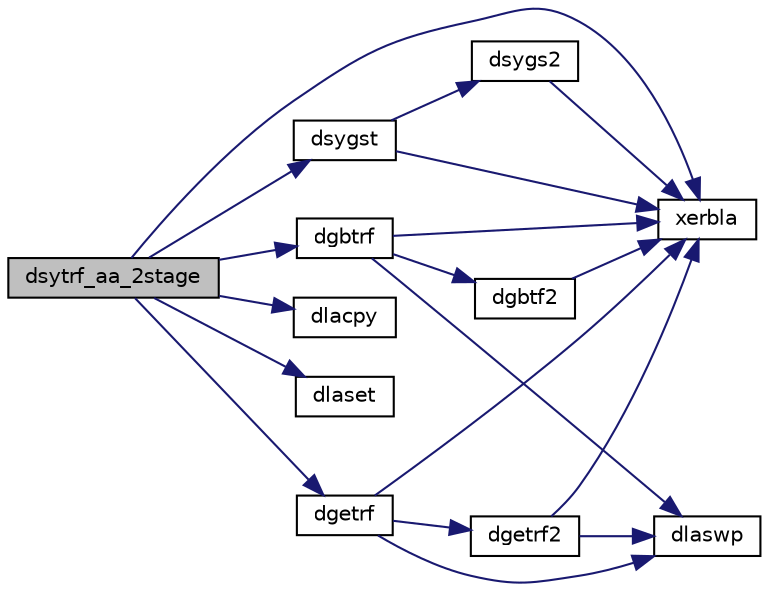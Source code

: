 digraph "dsytrf_aa_2stage"
{
 // LATEX_PDF_SIZE
  edge [fontname="Helvetica",fontsize="10",labelfontname="Helvetica",labelfontsize="10"];
  node [fontname="Helvetica",fontsize="10",shape=record];
  rankdir="LR";
  Node1 [label="dsytrf_aa_2stage",height=0.2,width=0.4,color="black", fillcolor="grey75", style="filled", fontcolor="black",tooltip="DSYTRF_AA_2STAGE"];
  Node1 -> Node2 [color="midnightblue",fontsize="10",style="solid",fontname="Helvetica"];
  Node2 [label="dgbtrf",height=0.2,width=0.4,color="black", fillcolor="white", style="filled",URL="$dgbtrf_8f.html#a7fc91ba3f250ad3844eba25d59f5d7be",tooltip="DGBTRF"];
  Node2 -> Node3 [color="midnightblue",fontsize="10",style="solid",fontname="Helvetica"];
  Node3 [label="dgbtf2",height=0.2,width=0.4,color="black", fillcolor="white", style="filled",URL="$dgbtf2_8f.html#ad1efab86e6d869915e059286ecf1bcb1",tooltip="DGBTF2 computes the LU factorization of a general band matrix using the unblocked version of the algo..."];
  Node3 -> Node4 [color="midnightblue",fontsize="10",style="solid",fontname="Helvetica"];
  Node4 [label="xerbla",height=0.2,width=0.4,color="black", fillcolor="white", style="filled",URL="$xerbla_8f.html#a377ee61015baf8dea7770b3a404b1c07",tooltip="XERBLA"];
  Node2 -> Node5 [color="midnightblue",fontsize="10",style="solid",fontname="Helvetica"];
  Node5 [label="dlaswp",height=0.2,width=0.4,color="black", fillcolor="white", style="filled",URL="$dlaswp_8f.html#a3ccc0cf84b0493bd9adcdc02fcff449f",tooltip="DLASWP performs a series of row interchanges on a general rectangular matrix."];
  Node2 -> Node4 [color="midnightblue",fontsize="10",style="solid",fontname="Helvetica"];
  Node1 -> Node6 [color="midnightblue",fontsize="10",style="solid",fontname="Helvetica"];
  Node6 [label="dgetrf",height=0.2,width=0.4,color="black", fillcolor="white", style="filled",URL="$dgetrf_8f.html#a0019443faea08275ca60a734d0593e60",tooltip="DGETRF"];
  Node6 -> Node7 [color="midnightblue",fontsize="10",style="solid",fontname="Helvetica"];
  Node7 [label="dgetrf2",height=0.2,width=0.4,color="black", fillcolor="white", style="filled",URL="$dgetrf2_8f.html#abdd3af29e9f6bbaf4b352341a1e8b464",tooltip="DGETRF2"];
  Node7 -> Node5 [color="midnightblue",fontsize="10",style="solid",fontname="Helvetica"];
  Node7 -> Node4 [color="midnightblue",fontsize="10",style="solid",fontname="Helvetica"];
  Node6 -> Node5 [color="midnightblue",fontsize="10",style="solid",fontname="Helvetica"];
  Node6 -> Node4 [color="midnightblue",fontsize="10",style="solid",fontname="Helvetica"];
  Node1 -> Node8 [color="midnightblue",fontsize="10",style="solid",fontname="Helvetica"];
  Node8 [label="dlacpy",height=0.2,width=0.4,color="black", fillcolor="white", style="filled",URL="$dlacpy_8f.html#a7eb8731ffab2734378157c40964bf788",tooltip="DLACPY copies all or part of one two-dimensional array to another."];
  Node1 -> Node9 [color="midnightblue",fontsize="10",style="solid",fontname="Helvetica"];
  Node9 [label="dlaset",height=0.2,width=0.4,color="black", fillcolor="white", style="filled",URL="$dlaset_8f.html#a89e332374c7cd87e5db54bfe21550bc3",tooltip="DLASET initializes the off-diagonal elements and the diagonal elements of a matrix to given values."];
  Node1 -> Node10 [color="midnightblue",fontsize="10",style="solid",fontname="Helvetica"];
  Node10 [label="dsygst",height=0.2,width=0.4,color="black", fillcolor="white", style="filled",URL="$dsygst_8f.html#a2de4dd06c6513d1a9b7776e32a1295c7",tooltip="DSYGST"];
  Node10 -> Node11 [color="midnightblue",fontsize="10",style="solid",fontname="Helvetica"];
  Node11 [label="dsygs2",height=0.2,width=0.4,color="black", fillcolor="white", style="filled",URL="$dsygs2_8f.html#a4ac61c8e385266015e852e25c060cdb0",tooltip="DSYGS2 reduces a symmetric definite generalized eigenproblem to standard form, using the factorizatio..."];
  Node11 -> Node4 [color="midnightblue",fontsize="10",style="solid",fontname="Helvetica"];
  Node10 -> Node4 [color="midnightblue",fontsize="10",style="solid",fontname="Helvetica"];
  Node1 -> Node4 [color="midnightblue",fontsize="10",style="solid",fontname="Helvetica"];
}
